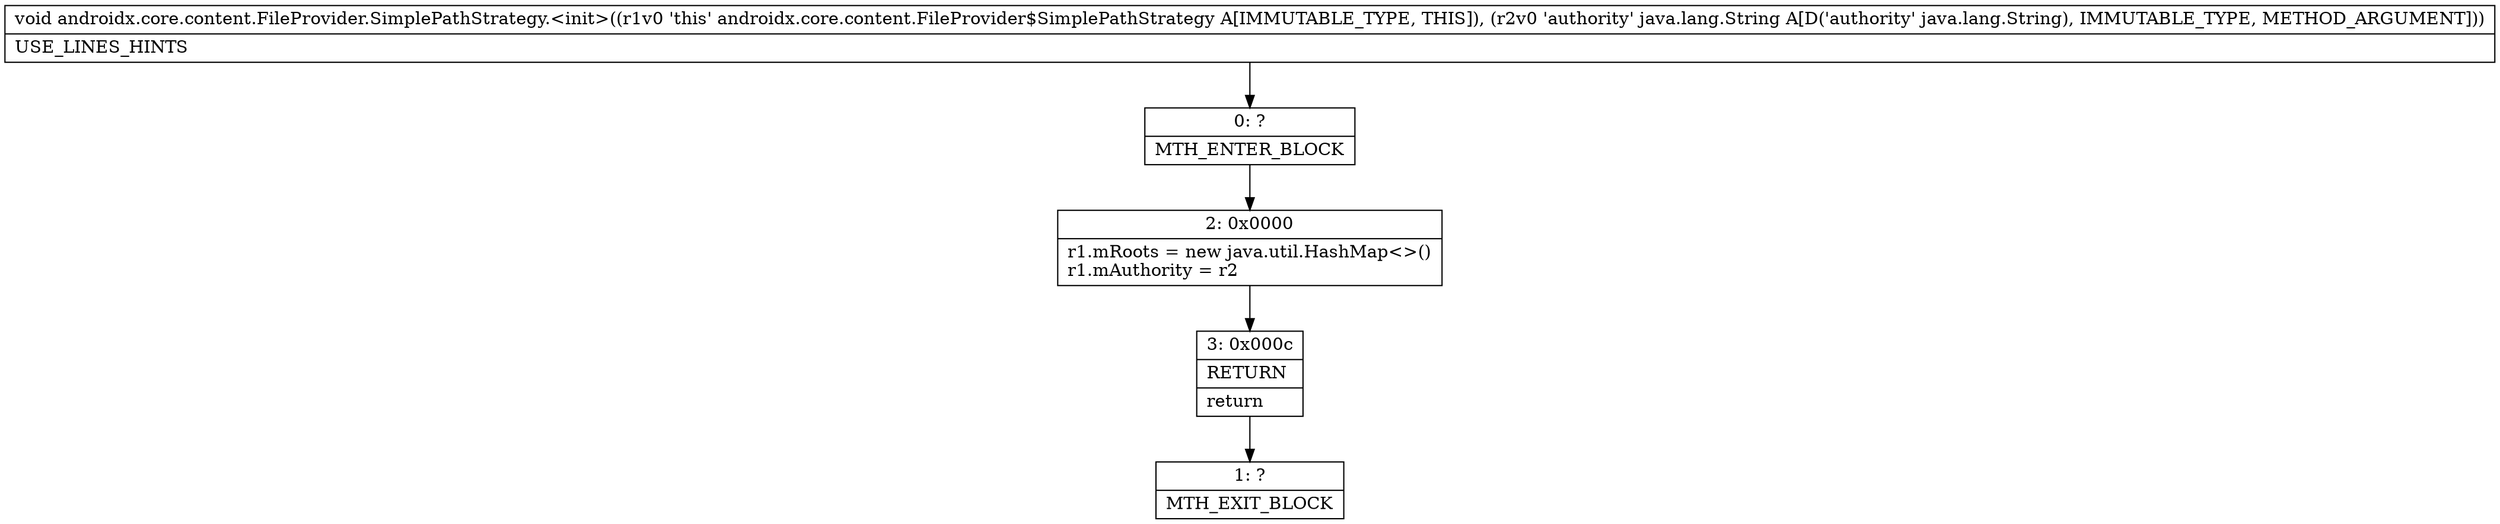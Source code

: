 digraph "CFG forandroidx.core.content.FileProvider.SimplePathStrategy.\<init\>(Ljava\/lang\/String;)V" {
Node_0 [shape=record,label="{0\:\ ?|MTH_ENTER_BLOCK\l}"];
Node_2 [shape=record,label="{2\:\ 0x0000|r1.mRoots = new java.util.HashMap\<\>()\lr1.mAuthority = r2\l}"];
Node_3 [shape=record,label="{3\:\ 0x000c|RETURN\l|return\l}"];
Node_1 [shape=record,label="{1\:\ ?|MTH_EXIT_BLOCK\l}"];
MethodNode[shape=record,label="{void androidx.core.content.FileProvider.SimplePathStrategy.\<init\>((r1v0 'this' androidx.core.content.FileProvider$SimplePathStrategy A[IMMUTABLE_TYPE, THIS]), (r2v0 'authority' java.lang.String A[D('authority' java.lang.String), IMMUTABLE_TYPE, METHOD_ARGUMENT]))  | USE_LINES_HINTS\l}"];
MethodNode -> Node_0;Node_0 -> Node_2;
Node_2 -> Node_3;
Node_3 -> Node_1;
}

